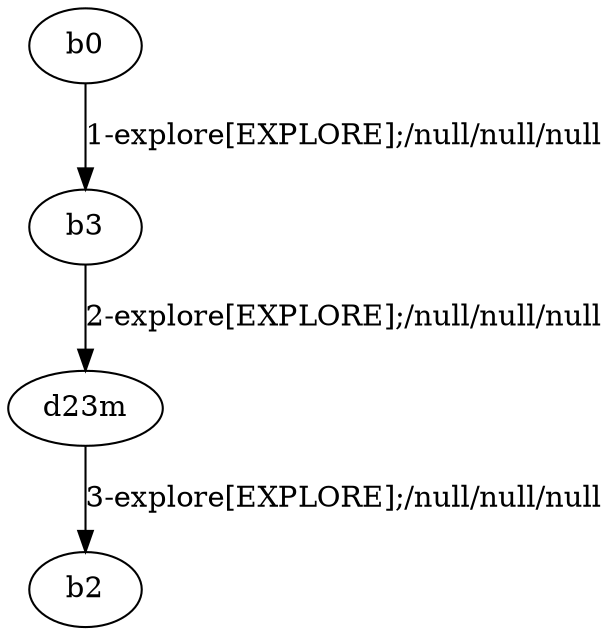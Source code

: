 # Total number of goals covered by this test: 1
# d23m --> b2

digraph g {
"b0" -> "b3" [label = "1-explore[EXPLORE];/null/null/null"];
"b3" -> "d23m" [label = "2-explore[EXPLORE];/null/null/null"];
"d23m" -> "b2" [label = "3-explore[EXPLORE];/null/null/null"];
}
